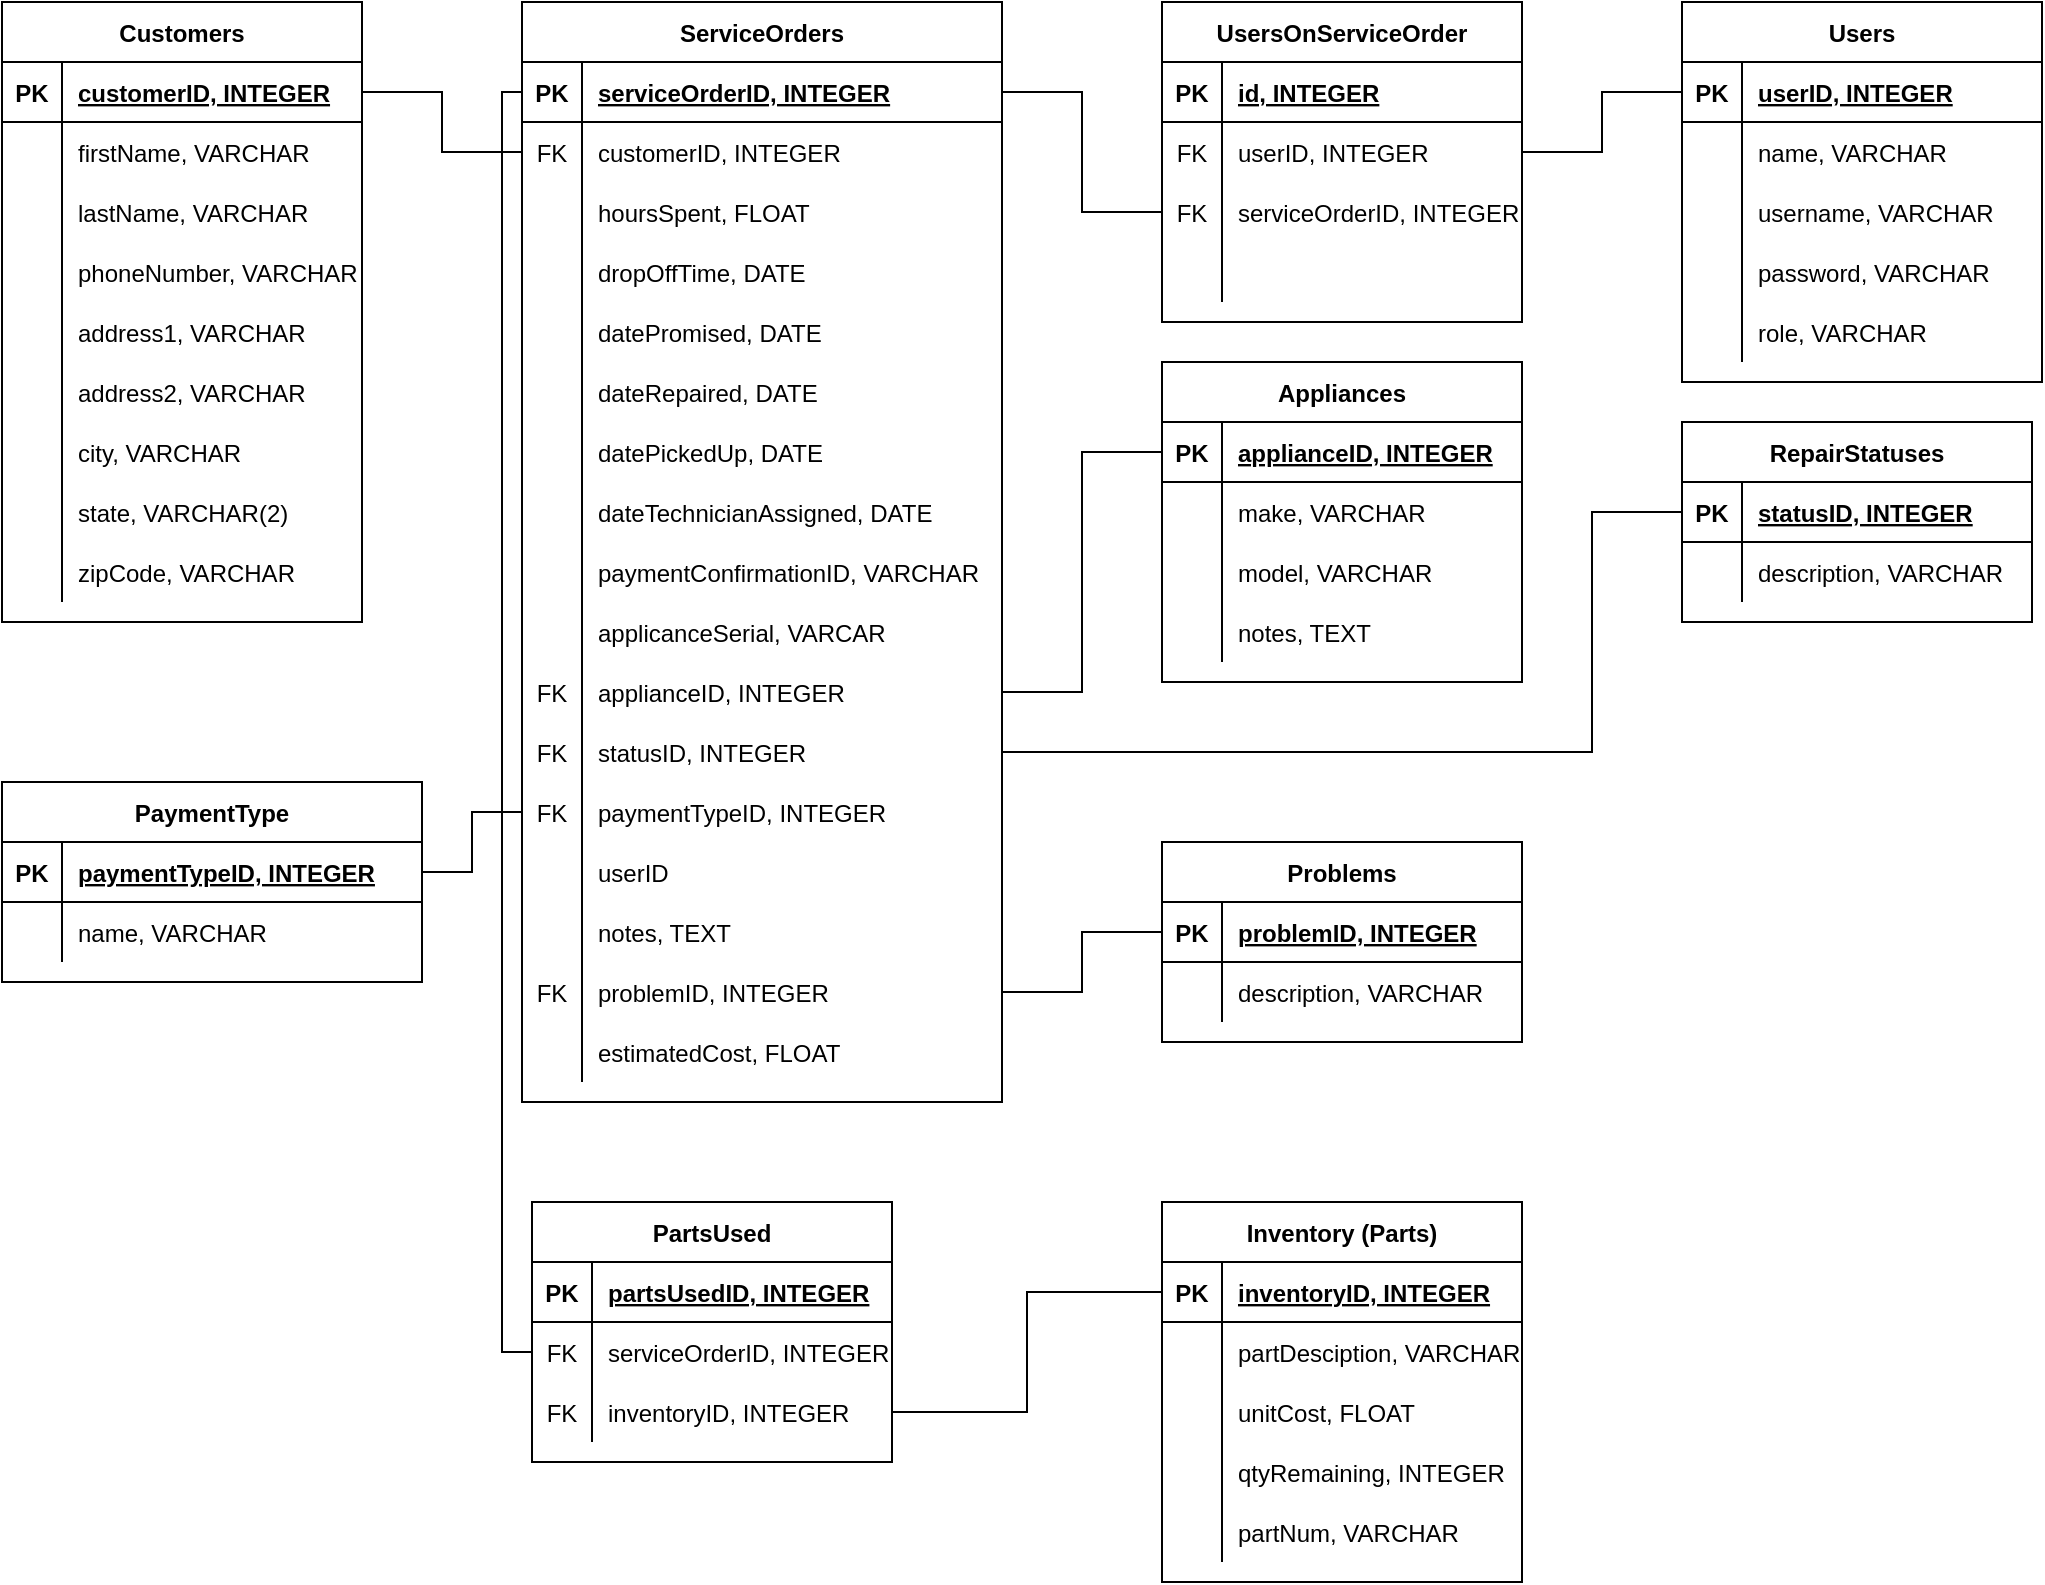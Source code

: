 <mxfile version="14.6.13" type="device"><diagram id="R2lEEEUBdFMjLlhIrx00" name="Page-1"><mxGraphModel dx="1106" dy="820" grid="1" gridSize="10" guides="1" tooltips="1" connect="1" arrows="1" fold="1" page="1" pageScale="1" pageWidth="1100" pageHeight="850" math="0" shadow="0" extFonts="Permanent Marker^https://fonts.googleapis.com/css?family=Permanent+Marker"><root><mxCell id="0"/><mxCell id="1" parent="0"/><mxCell id="efa8m23-EmlDvB-5NkTr-4" value="ServiceOrders" style="shape=table;startSize=30;container=1;collapsible=1;childLayout=tableLayout;fixedRows=1;rowLines=0;fontStyle=1;align=center;resizeLast=1;" parent="1" vertex="1"><mxGeometry x="295" y="45" width="240" height="550" as="geometry"/></mxCell><mxCell id="efa8m23-EmlDvB-5NkTr-5" value="" style="shape=partialRectangle;collapsible=0;dropTarget=0;pointerEvents=0;fillColor=none;top=0;left=0;bottom=1;right=0;points=[[0,0.5],[1,0.5]];portConstraint=eastwest;" parent="efa8m23-EmlDvB-5NkTr-4" vertex="1"><mxGeometry y="30" width="240" height="30" as="geometry"/></mxCell><mxCell id="efa8m23-EmlDvB-5NkTr-6" value="PK" style="shape=partialRectangle;connectable=0;fillColor=none;top=0;left=0;bottom=0;right=0;fontStyle=1;overflow=hidden;" parent="efa8m23-EmlDvB-5NkTr-5" vertex="1"><mxGeometry width="30" height="30" as="geometry"/></mxCell><mxCell id="efa8m23-EmlDvB-5NkTr-7" value="serviceOrderID, INTEGER" style="shape=partialRectangle;connectable=0;fillColor=none;top=0;left=0;bottom=0;right=0;align=left;spacingLeft=6;fontStyle=5;overflow=hidden;" parent="efa8m23-EmlDvB-5NkTr-5" vertex="1"><mxGeometry x="30" width="210" height="30" as="geometry"/></mxCell><mxCell id="efa8m23-EmlDvB-5NkTr-8" value="" style="shape=partialRectangle;collapsible=0;dropTarget=0;pointerEvents=0;fillColor=none;top=0;left=0;bottom=0;right=0;points=[[0,0.5],[1,0.5]];portConstraint=eastwest;" parent="efa8m23-EmlDvB-5NkTr-4" vertex="1"><mxGeometry y="60" width="240" height="30" as="geometry"/></mxCell><mxCell id="efa8m23-EmlDvB-5NkTr-9" value="FK" style="shape=partialRectangle;connectable=0;fillColor=none;top=0;left=0;bottom=0;right=0;editable=1;overflow=hidden;" parent="efa8m23-EmlDvB-5NkTr-8" vertex="1"><mxGeometry width="30" height="30" as="geometry"/></mxCell><mxCell id="efa8m23-EmlDvB-5NkTr-10" value="customerID, INTEGER" style="shape=partialRectangle;connectable=0;fillColor=none;top=0;left=0;bottom=0;right=0;align=left;spacingLeft=6;overflow=hidden;" parent="efa8m23-EmlDvB-5NkTr-8" vertex="1"><mxGeometry x="30" width="210" height="30" as="geometry"/></mxCell><mxCell id="efa8m23-EmlDvB-5NkTr-14" value="" style="shape=partialRectangle;collapsible=0;dropTarget=0;pointerEvents=0;fillColor=none;top=0;left=0;bottom=0;right=0;points=[[0,0.5],[1,0.5]];portConstraint=eastwest;" parent="efa8m23-EmlDvB-5NkTr-4" vertex="1"><mxGeometry y="90" width="240" height="30" as="geometry"/></mxCell><mxCell id="efa8m23-EmlDvB-5NkTr-15" value="" style="shape=partialRectangle;connectable=0;fillColor=none;top=0;left=0;bottom=0;right=0;editable=1;overflow=hidden;" parent="efa8m23-EmlDvB-5NkTr-14" vertex="1"><mxGeometry width="30" height="30" as="geometry"/></mxCell><mxCell id="efa8m23-EmlDvB-5NkTr-16" value="hoursSpent, FLOAT" style="shape=partialRectangle;connectable=0;fillColor=none;top=0;left=0;bottom=0;right=0;align=left;spacingLeft=6;overflow=hidden;" parent="efa8m23-EmlDvB-5NkTr-14" vertex="1"><mxGeometry x="30" width="210" height="30" as="geometry"/></mxCell><mxCell id="efa8m23-EmlDvB-5NkTr-23" value="" style="shape=partialRectangle;collapsible=0;dropTarget=0;pointerEvents=0;fillColor=none;top=0;left=0;bottom=0;right=0;points=[[0,0.5],[1,0.5]];portConstraint=eastwest;" parent="efa8m23-EmlDvB-5NkTr-4" vertex="1"><mxGeometry y="120" width="240" height="30" as="geometry"/></mxCell><mxCell id="efa8m23-EmlDvB-5NkTr-24" value="" style="shape=partialRectangle;connectable=0;fillColor=none;top=0;left=0;bottom=0;right=0;editable=1;overflow=hidden;" parent="efa8m23-EmlDvB-5NkTr-23" vertex="1"><mxGeometry width="30" height="30" as="geometry"/></mxCell><mxCell id="efa8m23-EmlDvB-5NkTr-25" value="dropOffTime, DATE" style="shape=partialRectangle;connectable=0;fillColor=none;top=0;left=0;bottom=0;right=0;align=left;spacingLeft=6;overflow=hidden;" parent="efa8m23-EmlDvB-5NkTr-23" vertex="1"><mxGeometry x="30" width="210" height="30" as="geometry"/></mxCell><mxCell id="efa8m23-EmlDvB-5NkTr-26" value="" style="shape=partialRectangle;collapsible=0;dropTarget=0;pointerEvents=0;fillColor=none;top=0;left=0;bottom=0;right=0;points=[[0,0.5],[1,0.5]];portConstraint=eastwest;" parent="efa8m23-EmlDvB-5NkTr-4" vertex="1"><mxGeometry y="150" width="240" height="30" as="geometry"/></mxCell><mxCell id="efa8m23-EmlDvB-5NkTr-27" value="" style="shape=partialRectangle;connectable=0;fillColor=none;top=0;left=0;bottom=0;right=0;editable=1;overflow=hidden;" parent="efa8m23-EmlDvB-5NkTr-26" vertex="1"><mxGeometry width="30" height="30" as="geometry"/></mxCell><mxCell id="efa8m23-EmlDvB-5NkTr-28" value="datePromised, DATE" style="shape=partialRectangle;connectable=0;fillColor=none;top=0;left=0;bottom=0;right=0;align=left;spacingLeft=6;overflow=hidden;" parent="efa8m23-EmlDvB-5NkTr-26" vertex="1"><mxGeometry x="30" width="210" height="30" as="geometry"/></mxCell><mxCell id="efa8m23-EmlDvB-5NkTr-17" value="" style="shape=partialRectangle;collapsible=0;dropTarget=0;pointerEvents=0;fillColor=none;top=0;left=0;bottom=0;right=0;points=[[0,0.5],[1,0.5]];portConstraint=eastwest;" parent="efa8m23-EmlDvB-5NkTr-4" vertex="1"><mxGeometry y="180" width="240" height="30" as="geometry"/></mxCell><mxCell id="efa8m23-EmlDvB-5NkTr-18" value="" style="shape=partialRectangle;connectable=0;fillColor=none;top=0;left=0;bottom=0;right=0;editable=1;overflow=hidden;" parent="efa8m23-EmlDvB-5NkTr-17" vertex="1"><mxGeometry width="30" height="30" as="geometry"/></mxCell><mxCell id="efa8m23-EmlDvB-5NkTr-19" value="dateRepaired, DATE" style="shape=partialRectangle;connectable=0;fillColor=none;top=0;left=0;bottom=0;right=0;align=left;spacingLeft=6;overflow=hidden;" parent="efa8m23-EmlDvB-5NkTr-17" vertex="1"><mxGeometry x="30" width="210" height="30" as="geometry"/></mxCell><mxCell id="efa8m23-EmlDvB-5NkTr-29" value="" style="shape=partialRectangle;collapsible=0;dropTarget=0;pointerEvents=0;fillColor=none;top=0;left=0;bottom=0;right=0;points=[[0,0.5],[1,0.5]];portConstraint=eastwest;" parent="efa8m23-EmlDvB-5NkTr-4" vertex="1"><mxGeometry y="210" width="240" height="30" as="geometry"/></mxCell><mxCell id="efa8m23-EmlDvB-5NkTr-30" value="" style="shape=partialRectangle;connectable=0;fillColor=none;top=0;left=0;bottom=0;right=0;editable=1;overflow=hidden;" parent="efa8m23-EmlDvB-5NkTr-29" vertex="1"><mxGeometry width="30" height="30" as="geometry"/></mxCell><mxCell id="efa8m23-EmlDvB-5NkTr-31" value="datePickedUp, DATE" style="shape=partialRectangle;connectable=0;fillColor=none;top=0;left=0;bottom=0;right=0;align=left;spacingLeft=6;overflow=hidden;" parent="efa8m23-EmlDvB-5NkTr-29" vertex="1"><mxGeometry x="30" width="210" height="30" as="geometry"/></mxCell><mxCell id="efa8m23-EmlDvB-5NkTr-50" value="" style="shape=partialRectangle;collapsible=0;dropTarget=0;pointerEvents=0;fillColor=none;top=0;left=0;bottom=0;right=0;points=[[0,0.5],[1,0.5]];portConstraint=eastwest;" parent="efa8m23-EmlDvB-5NkTr-4" vertex="1"><mxGeometry y="240" width="240" height="30" as="geometry"/></mxCell><mxCell id="efa8m23-EmlDvB-5NkTr-51" value="" style="shape=partialRectangle;connectable=0;fillColor=none;top=0;left=0;bottom=0;right=0;editable=1;overflow=hidden;" parent="efa8m23-EmlDvB-5NkTr-50" vertex="1"><mxGeometry width="30" height="30" as="geometry"/></mxCell><mxCell id="efa8m23-EmlDvB-5NkTr-52" value="dateTechnicianAssigned, DATE" style="shape=partialRectangle;connectable=0;fillColor=none;top=0;left=0;bottom=0;right=0;align=left;spacingLeft=6;overflow=hidden;" parent="efa8m23-EmlDvB-5NkTr-50" vertex="1"><mxGeometry x="30" width="210" height="30" as="geometry"/></mxCell><mxCell id="efa8m23-EmlDvB-5NkTr-35" value="" style="shape=partialRectangle;collapsible=0;dropTarget=0;pointerEvents=0;fillColor=none;top=0;left=0;bottom=0;right=0;points=[[0,0.5],[1,0.5]];portConstraint=eastwest;" parent="efa8m23-EmlDvB-5NkTr-4" vertex="1"><mxGeometry y="270" width="240" height="30" as="geometry"/></mxCell><mxCell id="efa8m23-EmlDvB-5NkTr-36" value="" style="shape=partialRectangle;connectable=0;fillColor=none;top=0;left=0;bottom=0;right=0;editable=1;overflow=hidden;" parent="efa8m23-EmlDvB-5NkTr-35" vertex="1"><mxGeometry width="30" height="30" as="geometry"/></mxCell><mxCell id="efa8m23-EmlDvB-5NkTr-37" value="paymentConfirmationID, VARCHAR" style="shape=partialRectangle;connectable=0;fillColor=none;top=0;left=0;bottom=0;right=0;align=left;spacingLeft=6;overflow=hidden;" parent="efa8m23-EmlDvB-5NkTr-35" vertex="1"><mxGeometry x="30" width="210" height="30" as="geometry"/></mxCell><mxCell id="efa8m23-EmlDvB-5NkTr-38" value="" style="shape=partialRectangle;collapsible=0;dropTarget=0;pointerEvents=0;fillColor=none;top=0;left=0;bottom=0;right=0;points=[[0,0.5],[1,0.5]];portConstraint=eastwest;" parent="efa8m23-EmlDvB-5NkTr-4" vertex="1"><mxGeometry y="300" width="240" height="30" as="geometry"/></mxCell><mxCell id="efa8m23-EmlDvB-5NkTr-39" value="" style="shape=partialRectangle;connectable=0;fillColor=none;top=0;left=0;bottom=0;right=0;editable=1;overflow=hidden;" parent="efa8m23-EmlDvB-5NkTr-38" vertex="1"><mxGeometry width="30" height="30" as="geometry"/></mxCell><mxCell id="efa8m23-EmlDvB-5NkTr-40" value="applicanceSerial, VARCAR" style="shape=partialRectangle;connectable=0;fillColor=none;top=0;left=0;bottom=0;right=0;align=left;spacingLeft=6;overflow=hidden;" parent="efa8m23-EmlDvB-5NkTr-38" vertex="1"><mxGeometry x="30" width="210" height="30" as="geometry"/></mxCell><mxCell id="efa8m23-EmlDvB-5NkTr-41" value="" style="shape=partialRectangle;collapsible=0;dropTarget=0;pointerEvents=0;fillColor=none;top=0;left=0;bottom=0;right=0;points=[[0,0.5],[1,0.5]];portConstraint=eastwest;" parent="efa8m23-EmlDvB-5NkTr-4" vertex="1"><mxGeometry y="330" width="240" height="30" as="geometry"/></mxCell><mxCell id="efa8m23-EmlDvB-5NkTr-42" value="FK" style="shape=partialRectangle;connectable=0;fillColor=none;top=0;left=0;bottom=0;right=0;editable=1;overflow=hidden;" parent="efa8m23-EmlDvB-5NkTr-41" vertex="1"><mxGeometry width="30" height="30" as="geometry"/></mxCell><mxCell id="efa8m23-EmlDvB-5NkTr-43" value="applianceID, INTEGER" style="shape=partialRectangle;connectable=0;fillColor=none;top=0;left=0;bottom=0;right=0;align=left;spacingLeft=6;overflow=hidden;" parent="efa8m23-EmlDvB-5NkTr-41" vertex="1"><mxGeometry x="30" width="210" height="30" as="geometry"/></mxCell><mxCell id="efa8m23-EmlDvB-5NkTr-44" value="" style="shape=partialRectangle;collapsible=0;dropTarget=0;pointerEvents=0;fillColor=none;top=0;left=0;bottom=0;right=0;points=[[0,0.5],[1,0.5]];portConstraint=eastwest;" parent="efa8m23-EmlDvB-5NkTr-4" vertex="1"><mxGeometry y="360" width="240" height="30" as="geometry"/></mxCell><mxCell id="efa8m23-EmlDvB-5NkTr-45" value="FK" style="shape=partialRectangle;connectable=0;fillColor=none;top=0;left=0;bottom=0;right=0;editable=1;overflow=hidden;" parent="efa8m23-EmlDvB-5NkTr-44" vertex="1"><mxGeometry width="30" height="30" as="geometry"/></mxCell><mxCell id="efa8m23-EmlDvB-5NkTr-46" value="statusID, INTEGER" style="shape=partialRectangle;connectable=0;fillColor=none;top=0;left=0;bottom=0;right=0;align=left;spacingLeft=6;overflow=hidden;" parent="efa8m23-EmlDvB-5NkTr-44" vertex="1"><mxGeometry x="30" width="210" height="30" as="geometry"/></mxCell><mxCell id="efa8m23-EmlDvB-5NkTr-47" value="" style="shape=partialRectangle;collapsible=0;dropTarget=0;pointerEvents=0;fillColor=none;top=0;left=0;bottom=0;right=0;points=[[0,0.5],[1,0.5]];portConstraint=eastwest;" parent="efa8m23-EmlDvB-5NkTr-4" vertex="1"><mxGeometry y="390" width="240" height="30" as="geometry"/></mxCell><mxCell id="efa8m23-EmlDvB-5NkTr-48" value="FK" style="shape=partialRectangle;connectable=0;fillColor=none;top=0;left=0;bottom=0;right=0;editable=1;overflow=hidden;" parent="efa8m23-EmlDvB-5NkTr-47" vertex="1"><mxGeometry width="30" height="30" as="geometry"/></mxCell><mxCell id="efa8m23-EmlDvB-5NkTr-49" value="paymentTypeID, INTEGER" style="shape=partialRectangle;connectable=0;fillColor=none;top=0;left=0;bottom=0;right=0;align=left;spacingLeft=6;overflow=hidden;" parent="efa8m23-EmlDvB-5NkTr-47" vertex="1"><mxGeometry x="30" width="210" height="30" as="geometry"/></mxCell><mxCell id="_d0Z5qQtzNVx7p59FKCd-1" value="" style="shape=partialRectangle;collapsible=0;dropTarget=0;pointerEvents=0;fillColor=none;top=0;left=0;bottom=0;right=0;points=[[0,0.5],[1,0.5]];portConstraint=eastwest;" vertex="1" parent="efa8m23-EmlDvB-5NkTr-4"><mxGeometry y="420" width="240" height="30" as="geometry"/></mxCell><mxCell id="_d0Z5qQtzNVx7p59FKCd-2" value="" style="shape=partialRectangle;connectable=0;fillColor=none;top=0;left=0;bottom=0;right=0;editable=1;overflow=hidden;" vertex="1" parent="_d0Z5qQtzNVx7p59FKCd-1"><mxGeometry width="30" height="30" as="geometry"/></mxCell><mxCell id="_d0Z5qQtzNVx7p59FKCd-3" value="userID" style="shape=partialRectangle;connectable=0;fillColor=none;top=0;left=0;bottom=0;right=0;align=left;spacingLeft=6;overflow=hidden;" vertex="1" parent="_d0Z5qQtzNVx7p59FKCd-1"><mxGeometry x="30" width="210" height="30" as="geometry"/></mxCell><mxCell id="efa8m23-EmlDvB-5NkTr-152" value="" style="shape=partialRectangle;collapsible=0;dropTarget=0;pointerEvents=0;fillColor=none;top=0;left=0;bottom=0;right=0;points=[[0,0.5],[1,0.5]];portConstraint=eastwest;" parent="efa8m23-EmlDvB-5NkTr-4" vertex="1"><mxGeometry y="450" width="240" height="30" as="geometry"/></mxCell><mxCell id="efa8m23-EmlDvB-5NkTr-153" value="" style="shape=partialRectangle;connectable=0;fillColor=none;top=0;left=0;bottom=0;right=0;editable=1;overflow=hidden;" parent="efa8m23-EmlDvB-5NkTr-152" vertex="1"><mxGeometry width="30" height="30" as="geometry"/></mxCell><mxCell id="efa8m23-EmlDvB-5NkTr-154" value="notes, TEXT" style="shape=partialRectangle;connectable=0;fillColor=none;top=0;left=0;bottom=0;right=0;align=left;spacingLeft=6;overflow=hidden;" parent="efa8m23-EmlDvB-5NkTr-152" vertex="1"><mxGeometry x="30" width="210" height="30" as="geometry"/></mxCell><mxCell id="efa8m23-EmlDvB-5NkTr-168" value="" style="shape=partialRectangle;collapsible=0;dropTarget=0;pointerEvents=0;fillColor=none;top=0;left=0;bottom=0;right=0;points=[[0,0.5],[1,0.5]];portConstraint=eastwest;" parent="efa8m23-EmlDvB-5NkTr-4" vertex="1"><mxGeometry y="480" width="240" height="30" as="geometry"/></mxCell><mxCell id="efa8m23-EmlDvB-5NkTr-169" value="FK" style="shape=partialRectangle;connectable=0;fillColor=none;top=0;left=0;bottom=0;right=0;editable=1;overflow=hidden;" parent="efa8m23-EmlDvB-5NkTr-168" vertex="1"><mxGeometry width="30" height="30" as="geometry"/></mxCell><mxCell id="efa8m23-EmlDvB-5NkTr-170" value="problemID, INTEGER" style="shape=partialRectangle;connectable=0;fillColor=none;top=0;left=0;bottom=0;right=0;align=left;spacingLeft=6;overflow=hidden;" parent="efa8m23-EmlDvB-5NkTr-168" vertex="1"><mxGeometry x="30" width="210" height="30" as="geometry"/></mxCell><mxCell id="N-yKd2BVBoL3t8v5tgBY-1" value="" style="shape=partialRectangle;collapsible=0;dropTarget=0;pointerEvents=0;fillColor=none;top=0;left=0;bottom=0;right=0;points=[[0,0.5],[1,0.5]];portConstraint=eastwest;" parent="efa8m23-EmlDvB-5NkTr-4" vertex="1"><mxGeometry y="510" width="240" height="30" as="geometry"/></mxCell><mxCell id="N-yKd2BVBoL3t8v5tgBY-2" value="" style="shape=partialRectangle;connectable=0;fillColor=none;top=0;left=0;bottom=0;right=0;editable=1;overflow=hidden;" parent="N-yKd2BVBoL3t8v5tgBY-1" vertex="1"><mxGeometry width="30" height="30" as="geometry"/></mxCell><mxCell id="N-yKd2BVBoL3t8v5tgBY-3" value="estimatedCost, FLOAT" style="shape=partialRectangle;connectable=0;fillColor=none;top=0;left=0;bottom=0;right=0;align=left;spacingLeft=6;overflow=hidden;" parent="N-yKd2BVBoL3t8v5tgBY-1" vertex="1"><mxGeometry x="30" width="210" height="30" as="geometry"/></mxCell><mxCell id="efa8m23-EmlDvB-5NkTr-59" value="Customers" style="shape=table;startSize=30;container=1;collapsible=1;childLayout=tableLayout;fixedRows=1;rowLines=0;fontStyle=1;align=center;resizeLast=1;" parent="1" vertex="1"><mxGeometry x="35" y="45" width="180" height="310" as="geometry"/></mxCell><mxCell id="efa8m23-EmlDvB-5NkTr-60" value="" style="shape=partialRectangle;collapsible=0;dropTarget=0;pointerEvents=0;fillColor=none;top=0;left=0;bottom=1;right=0;points=[[0,0.5],[1,0.5]];portConstraint=eastwest;" parent="efa8m23-EmlDvB-5NkTr-59" vertex="1"><mxGeometry y="30" width="180" height="30" as="geometry"/></mxCell><mxCell id="efa8m23-EmlDvB-5NkTr-61" value="PK" style="shape=partialRectangle;connectable=0;fillColor=none;top=0;left=0;bottom=0;right=0;fontStyle=1;overflow=hidden;" parent="efa8m23-EmlDvB-5NkTr-60" vertex="1"><mxGeometry width="30" height="30" as="geometry"/></mxCell><mxCell id="efa8m23-EmlDvB-5NkTr-62" value="customerID, INTEGER" style="shape=partialRectangle;connectable=0;fillColor=none;top=0;left=0;bottom=0;right=0;align=left;spacingLeft=6;fontStyle=5;overflow=hidden;" parent="efa8m23-EmlDvB-5NkTr-60" vertex="1"><mxGeometry x="30" width="150" height="30" as="geometry"/></mxCell><mxCell id="efa8m23-EmlDvB-5NkTr-63" value="" style="shape=partialRectangle;collapsible=0;dropTarget=0;pointerEvents=0;fillColor=none;top=0;left=0;bottom=0;right=0;points=[[0,0.5],[1,0.5]];portConstraint=eastwest;" parent="efa8m23-EmlDvB-5NkTr-59" vertex="1"><mxGeometry y="60" width="180" height="30" as="geometry"/></mxCell><mxCell id="efa8m23-EmlDvB-5NkTr-64" value="" style="shape=partialRectangle;connectable=0;fillColor=none;top=0;left=0;bottom=0;right=0;editable=1;overflow=hidden;" parent="efa8m23-EmlDvB-5NkTr-63" vertex="1"><mxGeometry width="30" height="30" as="geometry"/></mxCell><mxCell id="efa8m23-EmlDvB-5NkTr-65" value="firstName, VARCHAR" style="shape=partialRectangle;connectable=0;fillColor=none;top=0;left=0;bottom=0;right=0;align=left;spacingLeft=6;overflow=hidden;" parent="efa8m23-EmlDvB-5NkTr-63" vertex="1"><mxGeometry x="30" width="150" height="30" as="geometry"/></mxCell><mxCell id="efa8m23-EmlDvB-5NkTr-66" value="" style="shape=partialRectangle;collapsible=0;dropTarget=0;pointerEvents=0;fillColor=none;top=0;left=0;bottom=0;right=0;points=[[0,0.5],[1,0.5]];portConstraint=eastwest;" parent="efa8m23-EmlDvB-5NkTr-59" vertex="1"><mxGeometry y="90" width="180" height="30" as="geometry"/></mxCell><mxCell id="efa8m23-EmlDvB-5NkTr-67" value="" style="shape=partialRectangle;connectable=0;fillColor=none;top=0;left=0;bottom=0;right=0;editable=1;overflow=hidden;" parent="efa8m23-EmlDvB-5NkTr-66" vertex="1"><mxGeometry width="30" height="30" as="geometry"/></mxCell><mxCell id="efa8m23-EmlDvB-5NkTr-68" value="lastName, VARCHAR" style="shape=partialRectangle;connectable=0;fillColor=none;top=0;left=0;bottom=0;right=0;align=left;spacingLeft=6;overflow=hidden;" parent="efa8m23-EmlDvB-5NkTr-66" vertex="1"><mxGeometry x="30" width="150" height="30" as="geometry"/></mxCell><mxCell id="efa8m23-EmlDvB-5NkTr-69" value="" style="shape=partialRectangle;collapsible=0;dropTarget=0;pointerEvents=0;fillColor=none;top=0;left=0;bottom=0;right=0;points=[[0,0.5],[1,0.5]];portConstraint=eastwest;" parent="efa8m23-EmlDvB-5NkTr-59" vertex="1"><mxGeometry y="120" width="180" height="30" as="geometry"/></mxCell><mxCell id="efa8m23-EmlDvB-5NkTr-70" value="" style="shape=partialRectangle;connectable=0;fillColor=none;top=0;left=0;bottom=0;right=0;editable=1;overflow=hidden;" parent="efa8m23-EmlDvB-5NkTr-69" vertex="1"><mxGeometry width="30" height="30" as="geometry"/></mxCell><mxCell id="efa8m23-EmlDvB-5NkTr-71" value="phoneNumber, VARCHAR" style="shape=partialRectangle;connectable=0;fillColor=none;top=0;left=0;bottom=0;right=0;align=left;spacingLeft=6;overflow=hidden;" parent="efa8m23-EmlDvB-5NkTr-69" vertex="1"><mxGeometry x="30" width="150" height="30" as="geometry"/></mxCell><mxCell id="efa8m23-EmlDvB-5NkTr-72" value="" style="shape=partialRectangle;collapsible=0;dropTarget=0;pointerEvents=0;fillColor=none;top=0;left=0;bottom=0;right=0;points=[[0,0.5],[1,0.5]];portConstraint=eastwest;" parent="efa8m23-EmlDvB-5NkTr-59" vertex="1"><mxGeometry y="150" width="180" height="30" as="geometry"/></mxCell><mxCell id="efa8m23-EmlDvB-5NkTr-73" value="" style="shape=partialRectangle;connectable=0;fillColor=none;top=0;left=0;bottom=0;right=0;editable=1;overflow=hidden;" parent="efa8m23-EmlDvB-5NkTr-72" vertex="1"><mxGeometry width="30" height="30" as="geometry"/></mxCell><mxCell id="efa8m23-EmlDvB-5NkTr-74" value="address1, VARCHAR" style="shape=partialRectangle;connectable=0;fillColor=none;top=0;left=0;bottom=0;right=0;align=left;spacingLeft=6;overflow=hidden;" parent="efa8m23-EmlDvB-5NkTr-72" vertex="1"><mxGeometry x="30" width="150" height="30" as="geometry"/></mxCell><mxCell id="efa8m23-EmlDvB-5NkTr-79" value="" style="shape=partialRectangle;collapsible=0;dropTarget=0;pointerEvents=0;fillColor=none;top=0;left=0;bottom=0;right=0;points=[[0,0.5],[1,0.5]];portConstraint=eastwest;" parent="efa8m23-EmlDvB-5NkTr-59" vertex="1"><mxGeometry y="180" width="180" height="30" as="geometry"/></mxCell><mxCell id="efa8m23-EmlDvB-5NkTr-80" value="" style="shape=partialRectangle;connectable=0;fillColor=none;top=0;left=0;bottom=0;right=0;editable=1;overflow=hidden;" parent="efa8m23-EmlDvB-5NkTr-79" vertex="1"><mxGeometry width="30" height="30" as="geometry"/></mxCell><mxCell id="efa8m23-EmlDvB-5NkTr-81" value="address2, VARCHAR" style="shape=partialRectangle;connectable=0;fillColor=none;top=0;left=0;bottom=0;right=0;align=left;spacingLeft=6;overflow=hidden;" parent="efa8m23-EmlDvB-5NkTr-79" vertex="1"><mxGeometry x="30" width="150" height="30" as="geometry"/></mxCell><mxCell id="efa8m23-EmlDvB-5NkTr-82" value="" style="shape=partialRectangle;collapsible=0;dropTarget=0;pointerEvents=0;fillColor=none;top=0;left=0;bottom=0;right=0;points=[[0,0.5],[1,0.5]];portConstraint=eastwest;" parent="efa8m23-EmlDvB-5NkTr-59" vertex="1"><mxGeometry y="210" width="180" height="30" as="geometry"/></mxCell><mxCell id="efa8m23-EmlDvB-5NkTr-83" value="" style="shape=partialRectangle;connectable=0;fillColor=none;top=0;left=0;bottom=0;right=0;editable=1;overflow=hidden;" parent="efa8m23-EmlDvB-5NkTr-82" vertex="1"><mxGeometry width="30" height="30" as="geometry"/></mxCell><mxCell id="efa8m23-EmlDvB-5NkTr-84" value="city, VARCHAR" style="shape=partialRectangle;connectable=0;fillColor=none;top=0;left=0;bottom=0;right=0;align=left;spacingLeft=6;overflow=hidden;" parent="efa8m23-EmlDvB-5NkTr-82" vertex="1"><mxGeometry x="30" width="150" height="30" as="geometry"/></mxCell><mxCell id="efa8m23-EmlDvB-5NkTr-85" value="" style="shape=partialRectangle;collapsible=0;dropTarget=0;pointerEvents=0;fillColor=none;top=0;left=0;bottom=0;right=0;points=[[0,0.5],[1,0.5]];portConstraint=eastwest;" parent="efa8m23-EmlDvB-5NkTr-59" vertex="1"><mxGeometry y="240" width="180" height="30" as="geometry"/></mxCell><mxCell id="efa8m23-EmlDvB-5NkTr-86" value="" style="shape=partialRectangle;connectable=0;fillColor=none;top=0;left=0;bottom=0;right=0;editable=1;overflow=hidden;" parent="efa8m23-EmlDvB-5NkTr-85" vertex="1"><mxGeometry width="30" height="30" as="geometry"/></mxCell><mxCell id="efa8m23-EmlDvB-5NkTr-87" value="state, VARCHAR(2)" style="shape=partialRectangle;connectable=0;fillColor=none;top=0;left=0;bottom=0;right=0;align=left;spacingLeft=6;overflow=hidden;" parent="efa8m23-EmlDvB-5NkTr-85" vertex="1"><mxGeometry x="30" width="150" height="30" as="geometry"/></mxCell><mxCell id="efa8m23-EmlDvB-5NkTr-88" value="" style="shape=partialRectangle;collapsible=0;dropTarget=0;pointerEvents=0;fillColor=none;top=0;left=0;bottom=0;right=0;points=[[0,0.5],[1,0.5]];portConstraint=eastwest;" parent="efa8m23-EmlDvB-5NkTr-59" vertex="1"><mxGeometry y="270" width="180" height="30" as="geometry"/></mxCell><mxCell id="efa8m23-EmlDvB-5NkTr-89" value="" style="shape=partialRectangle;connectable=0;fillColor=none;top=0;left=0;bottom=0;right=0;editable=1;overflow=hidden;" parent="efa8m23-EmlDvB-5NkTr-88" vertex="1"><mxGeometry width="30" height="30" as="geometry"/></mxCell><mxCell id="efa8m23-EmlDvB-5NkTr-90" value="zipCode, VARCHAR" style="shape=partialRectangle;connectable=0;fillColor=none;top=0;left=0;bottom=0;right=0;align=left;spacingLeft=6;overflow=hidden;" parent="efa8m23-EmlDvB-5NkTr-88" vertex="1"><mxGeometry x="30" width="150" height="30" as="geometry"/></mxCell><mxCell id="efa8m23-EmlDvB-5NkTr-91" style="edgeStyle=orthogonalEdgeStyle;rounded=0;orthogonalLoop=1;jettySize=auto;html=1;entryX=1;entryY=0.5;entryDx=0;entryDy=0;endArrow=none;endFill=0;" parent="1" source="efa8m23-EmlDvB-5NkTr-8" target="efa8m23-EmlDvB-5NkTr-60" edge="1"><mxGeometry relative="1" as="geometry"/></mxCell><mxCell id="efa8m23-EmlDvB-5NkTr-92" value="Users" style="shape=table;startSize=30;container=1;collapsible=1;childLayout=tableLayout;fixedRows=1;rowLines=0;fontStyle=1;align=center;resizeLast=1;" parent="1" vertex="1"><mxGeometry x="875" y="45" width="180" height="190" as="geometry"/></mxCell><mxCell id="efa8m23-EmlDvB-5NkTr-93" value="" style="shape=partialRectangle;collapsible=0;dropTarget=0;pointerEvents=0;fillColor=none;top=0;left=0;bottom=1;right=0;points=[[0,0.5],[1,0.5]];portConstraint=eastwest;" parent="efa8m23-EmlDvB-5NkTr-92" vertex="1"><mxGeometry y="30" width="180" height="30" as="geometry"/></mxCell><mxCell id="efa8m23-EmlDvB-5NkTr-94" value="PK" style="shape=partialRectangle;connectable=0;fillColor=none;top=0;left=0;bottom=0;right=0;fontStyle=1;overflow=hidden;" parent="efa8m23-EmlDvB-5NkTr-93" vertex="1"><mxGeometry width="30" height="30" as="geometry"/></mxCell><mxCell id="efa8m23-EmlDvB-5NkTr-95" value="userID, INTEGER" style="shape=partialRectangle;connectable=0;fillColor=none;top=0;left=0;bottom=0;right=0;align=left;spacingLeft=6;fontStyle=5;overflow=hidden;" parent="efa8m23-EmlDvB-5NkTr-93" vertex="1"><mxGeometry x="30" width="150" height="30" as="geometry"/></mxCell><mxCell id="efa8m23-EmlDvB-5NkTr-96" value="" style="shape=partialRectangle;collapsible=0;dropTarget=0;pointerEvents=0;fillColor=none;top=0;left=0;bottom=0;right=0;points=[[0,0.5],[1,0.5]];portConstraint=eastwest;" parent="efa8m23-EmlDvB-5NkTr-92" vertex="1"><mxGeometry y="60" width="180" height="30" as="geometry"/></mxCell><mxCell id="efa8m23-EmlDvB-5NkTr-97" value="" style="shape=partialRectangle;connectable=0;fillColor=none;top=0;left=0;bottom=0;right=0;editable=1;overflow=hidden;" parent="efa8m23-EmlDvB-5NkTr-96" vertex="1"><mxGeometry width="30" height="30" as="geometry"/></mxCell><mxCell id="efa8m23-EmlDvB-5NkTr-98" value="name, VARCHAR" style="shape=partialRectangle;connectable=0;fillColor=none;top=0;left=0;bottom=0;right=0;align=left;spacingLeft=6;overflow=hidden;" parent="efa8m23-EmlDvB-5NkTr-96" vertex="1"><mxGeometry x="30" width="150" height="30" as="geometry"/></mxCell><mxCell id="efa8m23-EmlDvB-5NkTr-99" value="" style="shape=partialRectangle;collapsible=0;dropTarget=0;pointerEvents=0;fillColor=none;top=0;left=0;bottom=0;right=0;points=[[0,0.5],[1,0.5]];portConstraint=eastwest;" parent="efa8m23-EmlDvB-5NkTr-92" vertex="1"><mxGeometry y="90" width="180" height="30" as="geometry"/></mxCell><mxCell id="efa8m23-EmlDvB-5NkTr-100" value="" style="shape=partialRectangle;connectable=0;fillColor=none;top=0;left=0;bottom=0;right=0;editable=1;overflow=hidden;" parent="efa8m23-EmlDvB-5NkTr-99" vertex="1"><mxGeometry width="30" height="30" as="geometry"/></mxCell><mxCell id="efa8m23-EmlDvB-5NkTr-101" value="username, VARCHAR" style="shape=partialRectangle;connectable=0;fillColor=none;top=0;left=0;bottom=0;right=0;align=left;spacingLeft=6;overflow=hidden;" parent="efa8m23-EmlDvB-5NkTr-99" vertex="1"><mxGeometry x="30" width="150" height="30" as="geometry"/></mxCell><mxCell id="efa8m23-EmlDvB-5NkTr-102" value="" style="shape=partialRectangle;collapsible=0;dropTarget=0;pointerEvents=0;fillColor=none;top=0;left=0;bottom=0;right=0;points=[[0,0.5],[1,0.5]];portConstraint=eastwest;" parent="efa8m23-EmlDvB-5NkTr-92" vertex="1"><mxGeometry y="120" width="180" height="30" as="geometry"/></mxCell><mxCell id="efa8m23-EmlDvB-5NkTr-103" value="" style="shape=partialRectangle;connectable=0;fillColor=none;top=0;left=0;bottom=0;right=0;editable=1;overflow=hidden;" parent="efa8m23-EmlDvB-5NkTr-102" vertex="1"><mxGeometry width="30" height="30" as="geometry"/></mxCell><mxCell id="efa8m23-EmlDvB-5NkTr-104" value="password, VARCHAR" style="shape=partialRectangle;connectable=0;fillColor=none;top=0;left=0;bottom=0;right=0;align=left;spacingLeft=6;overflow=hidden;" parent="efa8m23-EmlDvB-5NkTr-102" vertex="1"><mxGeometry x="30" width="150" height="30" as="geometry"/></mxCell><mxCell id="efa8m23-EmlDvB-5NkTr-233" value="" style="shape=partialRectangle;collapsible=0;dropTarget=0;pointerEvents=0;fillColor=none;top=0;left=0;bottom=0;right=0;points=[[0,0.5],[1,0.5]];portConstraint=eastwest;" parent="efa8m23-EmlDvB-5NkTr-92" vertex="1"><mxGeometry y="150" width="180" height="30" as="geometry"/></mxCell><mxCell id="efa8m23-EmlDvB-5NkTr-234" value="" style="shape=partialRectangle;connectable=0;fillColor=none;top=0;left=0;bottom=0;right=0;editable=1;overflow=hidden;" parent="efa8m23-EmlDvB-5NkTr-233" vertex="1"><mxGeometry width="30" height="30" as="geometry"/></mxCell><mxCell id="efa8m23-EmlDvB-5NkTr-235" value="role, VARCHAR" style="shape=partialRectangle;connectable=0;fillColor=none;top=0;left=0;bottom=0;right=0;align=left;spacingLeft=6;overflow=hidden;" parent="efa8m23-EmlDvB-5NkTr-233" vertex="1"><mxGeometry x="30" width="150" height="30" as="geometry"/></mxCell><mxCell id="efa8m23-EmlDvB-5NkTr-109" value="UsersOnServiceOrder" style="shape=table;startSize=30;container=1;collapsible=1;childLayout=tableLayout;fixedRows=1;rowLines=0;fontStyle=1;align=center;resizeLast=1;" parent="1" vertex="1"><mxGeometry x="615" y="45" width="180" height="160" as="geometry"/></mxCell><mxCell id="efa8m23-EmlDvB-5NkTr-110" value="" style="shape=partialRectangle;collapsible=0;dropTarget=0;pointerEvents=0;fillColor=none;top=0;left=0;bottom=1;right=0;points=[[0,0.5],[1,0.5]];portConstraint=eastwest;" parent="efa8m23-EmlDvB-5NkTr-109" vertex="1"><mxGeometry y="30" width="180" height="30" as="geometry"/></mxCell><mxCell id="efa8m23-EmlDvB-5NkTr-111" value="PK" style="shape=partialRectangle;connectable=0;fillColor=none;top=0;left=0;bottom=0;right=0;fontStyle=1;overflow=hidden;" parent="efa8m23-EmlDvB-5NkTr-110" vertex="1"><mxGeometry width="30" height="30" as="geometry"/></mxCell><mxCell id="efa8m23-EmlDvB-5NkTr-112" value="id, INTEGER" style="shape=partialRectangle;connectable=0;fillColor=none;top=0;left=0;bottom=0;right=0;align=left;spacingLeft=6;fontStyle=5;overflow=hidden;" parent="efa8m23-EmlDvB-5NkTr-110" vertex="1"><mxGeometry x="30" width="150" height="30" as="geometry"/></mxCell><mxCell id="efa8m23-EmlDvB-5NkTr-113" value="" style="shape=partialRectangle;collapsible=0;dropTarget=0;pointerEvents=0;fillColor=none;top=0;left=0;bottom=0;right=0;points=[[0,0.5],[1,0.5]];portConstraint=eastwest;" parent="efa8m23-EmlDvB-5NkTr-109" vertex="1"><mxGeometry y="60" width="180" height="30" as="geometry"/></mxCell><mxCell id="efa8m23-EmlDvB-5NkTr-114" value="FK" style="shape=partialRectangle;connectable=0;fillColor=none;top=0;left=0;bottom=0;right=0;editable=1;overflow=hidden;" parent="efa8m23-EmlDvB-5NkTr-113" vertex="1"><mxGeometry width="30" height="30" as="geometry"/></mxCell><mxCell id="efa8m23-EmlDvB-5NkTr-115" value="userID, INTEGER" style="shape=partialRectangle;connectable=0;fillColor=none;top=0;left=0;bottom=0;right=0;align=left;spacingLeft=6;overflow=hidden;" parent="efa8m23-EmlDvB-5NkTr-113" vertex="1"><mxGeometry x="30" width="150" height="30" as="geometry"/></mxCell><mxCell id="efa8m23-EmlDvB-5NkTr-116" value="" style="shape=partialRectangle;collapsible=0;dropTarget=0;pointerEvents=0;fillColor=none;top=0;left=0;bottom=0;right=0;points=[[0,0.5],[1,0.5]];portConstraint=eastwest;" parent="efa8m23-EmlDvB-5NkTr-109" vertex="1"><mxGeometry y="90" width="180" height="30" as="geometry"/></mxCell><mxCell id="efa8m23-EmlDvB-5NkTr-117" value="FK" style="shape=partialRectangle;connectable=0;fillColor=none;top=0;left=0;bottom=0;right=0;editable=1;overflow=hidden;" parent="efa8m23-EmlDvB-5NkTr-116" vertex="1"><mxGeometry width="30" height="30" as="geometry"/></mxCell><mxCell id="efa8m23-EmlDvB-5NkTr-118" value="serviceOrderID, INTEGER" style="shape=partialRectangle;connectable=0;fillColor=none;top=0;left=0;bottom=0;right=0;align=left;spacingLeft=6;overflow=hidden;" parent="efa8m23-EmlDvB-5NkTr-116" vertex="1"><mxGeometry x="30" width="150" height="30" as="geometry"/></mxCell><mxCell id="efa8m23-EmlDvB-5NkTr-119" value="" style="shape=partialRectangle;collapsible=0;dropTarget=0;pointerEvents=0;fillColor=none;top=0;left=0;bottom=0;right=0;points=[[0,0.5],[1,0.5]];portConstraint=eastwest;" parent="efa8m23-EmlDvB-5NkTr-109" vertex="1"><mxGeometry y="120" width="180" height="30" as="geometry"/></mxCell><mxCell id="efa8m23-EmlDvB-5NkTr-120" value="" style="shape=partialRectangle;connectable=0;fillColor=none;top=0;left=0;bottom=0;right=0;editable=1;overflow=hidden;" parent="efa8m23-EmlDvB-5NkTr-119" vertex="1"><mxGeometry width="30" height="30" as="geometry"/></mxCell><mxCell id="efa8m23-EmlDvB-5NkTr-121" value="" style="shape=partialRectangle;connectable=0;fillColor=none;top=0;left=0;bottom=0;right=0;align=left;spacingLeft=6;overflow=hidden;" parent="efa8m23-EmlDvB-5NkTr-119" vertex="1"><mxGeometry x="30" width="150" height="30" as="geometry"/></mxCell><mxCell id="efa8m23-EmlDvB-5NkTr-122" style="edgeStyle=orthogonalEdgeStyle;rounded=0;orthogonalLoop=1;jettySize=auto;html=1;endArrow=none;endFill=0;" parent="1" source="efa8m23-EmlDvB-5NkTr-93" target="efa8m23-EmlDvB-5NkTr-113" edge="1"><mxGeometry relative="1" as="geometry"/></mxCell><mxCell id="efa8m23-EmlDvB-5NkTr-123" style="edgeStyle=orthogonalEdgeStyle;rounded=0;orthogonalLoop=1;jettySize=auto;html=1;endArrow=none;endFill=0;" parent="1" source="efa8m23-EmlDvB-5NkTr-5" target="efa8m23-EmlDvB-5NkTr-116" edge="1"><mxGeometry relative="1" as="geometry"/></mxCell><mxCell id="efa8m23-EmlDvB-5NkTr-124" value="RepairStatuses" style="shape=table;startSize=30;container=1;collapsible=1;childLayout=tableLayout;fixedRows=1;rowLines=0;fontStyle=1;align=center;resizeLast=1;" parent="1" vertex="1"><mxGeometry x="875" y="255" width="175" height="100" as="geometry"/></mxCell><mxCell id="efa8m23-EmlDvB-5NkTr-125" value="" style="shape=partialRectangle;collapsible=0;dropTarget=0;pointerEvents=0;fillColor=none;top=0;left=0;bottom=1;right=0;points=[[0,0.5],[1,0.5]];portConstraint=eastwest;" parent="efa8m23-EmlDvB-5NkTr-124" vertex="1"><mxGeometry y="30" width="175" height="30" as="geometry"/></mxCell><mxCell id="efa8m23-EmlDvB-5NkTr-126" value="PK" style="shape=partialRectangle;connectable=0;fillColor=none;top=0;left=0;bottom=0;right=0;fontStyle=1;overflow=hidden;" parent="efa8m23-EmlDvB-5NkTr-125" vertex="1"><mxGeometry width="30" height="30" as="geometry"/></mxCell><mxCell id="efa8m23-EmlDvB-5NkTr-127" value="statusID, INTEGER" style="shape=partialRectangle;connectable=0;fillColor=none;top=0;left=0;bottom=0;right=0;align=left;spacingLeft=6;fontStyle=5;overflow=hidden;" parent="efa8m23-EmlDvB-5NkTr-125" vertex="1"><mxGeometry x="30" width="145" height="30" as="geometry"/></mxCell><mxCell id="efa8m23-EmlDvB-5NkTr-128" value="" style="shape=partialRectangle;collapsible=0;dropTarget=0;pointerEvents=0;fillColor=none;top=0;left=0;bottom=0;right=0;points=[[0,0.5],[1,0.5]];portConstraint=eastwest;" parent="efa8m23-EmlDvB-5NkTr-124" vertex="1"><mxGeometry y="60" width="175" height="30" as="geometry"/></mxCell><mxCell id="efa8m23-EmlDvB-5NkTr-129" value="" style="shape=partialRectangle;connectable=0;fillColor=none;top=0;left=0;bottom=0;right=0;editable=1;overflow=hidden;" parent="efa8m23-EmlDvB-5NkTr-128" vertex="1"><mxGeometry width="30" height="30" as="geometry"/></mxCell><mxCell id="efa8m23-EmlDvB-5NkTr-130" value="description, VARCHAR" style="shape=partialRectangle;connectable=0;fillColor=none;top=0;left=0;bottom=0;right=0;align=left;spacingLeft=6;overflow=hidden;" parent="efa8m23-EmlDvB-5NkTr-128" vertex="1"><mxGeometry x="30" width="145" height="30" as="geometry"/></mxCell><mxCell id="efa8m23-EmlDvB-5NkTr-138" value="Appliances" style="shape=table;startSize=30;container=1;collapsible=1;childLayout=tableLayout;fixedRows=1;rowLines=0;fontStyle=1;align=center;resizeLast=1;" parent="1" vertex="1"><mxGeometry x="615" y="225" width="180" height="160" as="geometry"/></mxCell><mxCell id="efa8m23-EmlDvB-5NkTr-139" value="" style="shape=partialRectangle;collapsible=0;dropTarget=0;pointerEvents=0;fillColor=none;top=0;left=0;bottom=1;right=0;points=[[0,0.5],[1,0.5]];portConstraint=eastwest;" parent="efa8m23-EmlDvB-5NkTr-138" vertex="1"><mxGeometry y="30" width="180" height="30" as="geometry"/></mxCell><mxCell id="efa8m23-EmlDvB-5NkTr-140" value="PK" style="shape=partialRectangle;connectable=0;fillColor=none;top=0;left=0;bottom=0;right=0;fontStyle=1;overflow=hidden;" parent="efa8m23-EmlDvB-5NkTr-139" vertex="1"><mxGeometry width="30" height="30" as="geometry"/></mxCell><mxCell id="efa8m23-EmlDvB-5NkTr-141" value="applianceID, INTEGER" style="shape=partialRectangle;connectable=0;fillColor=none;top=0;left=0;bottom=0;right=0;align=left;spacingLeft=6;fontStyle=5;overflow=hidden;" parent="efa8m23-EmlDvB-5NkTr-139" vertex="1"><mxGeometry x="30" width="150" height="30" as="geometry"/></mxCell><mxCell id="efa8m23-EmlDvB-5NkTr-142" value="" style="shape=partialRectangle;collapsible=0;dropTarget=0;pointerEvents=0;fillColor=none;top=0;left=0;bottom=0;right=0;points=[[0,0.5],[1,0.5]];portConstraint=eastwest;" parent="efa8m23-EmlDvB-5NkTr-138" vertex="1"><mxGeometry y="60" width="180" height="30" as="geometry"/></mxCell><mxCell id="efa8m23-EmlDvB-5NkTr-143" value="" style="shape=partialRectangle;connectable=0;fillColor=none;top=0;left=0;bottom=0;right=0;editable=1;overflow=hidden;" parent="efa8m23-EmlDvB-5NkTr-142" vertex="1"><mxGeometry width="30" height="30" as="geometry"/></mxCell><mxCell id="efa8m23-EmlDvB-5NkTr-144" value="make, VARCHAR" style="shape=partialRectangle;connectable=0;fillColor=none;top=0;left=0;bottom=0;right=0;align=left;spacingLeft=6;overflow=hidden;" parent="efa8m23-EmlDvB-5NkTr-142" vertex="1"><mxGeometry x="30" width="150" height="30" as="geometry"/></mxCell><mxCell id="efa8m23-EmlDvB-5NkTr-145" value="" style="shape=partialRectangle;collapsible=0;dropTarget=0;pointerEvents=0;fillColor=none;top=0;left=0;bottom=0;right=0;points=[[0,0.5],[1,0.5]];portConstraint=eastwest;" parent="efa8m23-EmlDvB-5NkTr-138" vertex="1"><mxGeometry y="90" width="180" height="30" as="geometry"/></mxCell><mxCell id="efa8m23-EmlDvB-5NkTr-146" value="" style="shape=partialRectangle;connectable=0;fillColor=none;top=0;left=0;bottom=0;right=0;editable=1;overflow=hidden;" parent="efa8m23-EmlDvB-5NkTr-145" vertex="1"><mxGeometry width="30" height="30" as="geometry"/></mxCell><mxCell id="efa8m23-EmlDvB-5NkTr-147" value="model, VARCHAR" style="shape=partialRectangle;connectable=0;fillColor=none;top=0;left=0;bottom=0;right=0;align=left;spacingLeft=6;overflow=hidden;" parent="efa8m23-EmlDvB-5NkTr-145" vertex="1"><mxGeometry x="30" width="150" height="30" as="geometry"/></mxCell><mxCell id="efa8m23-EmlDvB-5NkTr-148" value="" style="shape=partialRectangle;collapsible=0;dropTarget=0;pointerEvents=0;fillColor=none;top=0;left=0;bottom=0;right=0;points=[[0,0.5],[1,0.5]];portConstraint=eastwest;" parent="efa8m23-EmlDvB-5NkTr-138" vertex="1"><mxGeometry y="120" width="180" height="30" as="geometry"/></mxCell><mxCell id="efa8m23-EmlDvB-5NkTr-149" value="" style="shape=partialRectangle;connectable=0;fillColor=none;top=0;left=0;bottom=0;right=0;editable=1;overflow=hidden;" parent="efa8m23-EmlDvB-5NkTr-148" vertex="1"><mxGeometry width="30" height="30" as="geometry"/></mxCell><mxCell id="efa8m23-EmlDvB-5NkTr-150" value="notes, TEXT" style="shape=partialRectangle;connectable=0;fillColor=none;top=0;left=0;bottom=0;right=0;align=left;spacingLeft=6;overflow=hidden;" parent="efa8m23-EmlDvB-5NkTr-148" vertex="1"><mxGeometry x="30" width="150" height="30" as="geometry"/></mxCell><mxCell id="efa8m23-EmlDvB-5NkTr-155" value="Problems" style="shape=table;startSize=30;container=1;collapsible=1;childLayout=tableLayout;fixedRows=1;rowLines=0;fontStyle=1;align=center;resizeLast=1;" parent="1" vertex="1"><mxGeometry x="615" y="465" width="180" height="100" as="geometry"/></mxCell><mxCell id="efa8m23-EmlDvB-5NkTr-156" value="" style="shape=partialRectangle;collapsible=0;dropTarget=0;pointerEvents=0;fillColor=none;top=0;left=0;bottom=1;right=0;points=[[0,0.5],[1,0.5]];portConstraint=eastwest;" parent="efa8m23-EmlDvB-5NkTr-155" vertex="1"><mxGeometry y="30" width="180" height="30" as="geometry"/></mxCell><mxCell id="efa8m23-EmlDvB-5NkTr-157" value="PK" style="shape=partialRectangle;connectable=0;fillColor=none;top=0;left=0;bottom=0;right=0;fontStyle=1;overflow=hidden;" parent="efa8m23-EmlDvB-5NkTr-156" vertex="1"><mxGeometry width="30" height="30" as="geometry"/></mxCell><mxCell id="efa8m23-EmlDvB-5NkTr-158" value="problemID, INTEGER" style="shape=partialRectangle;connectable=0;fillColor=none;top=0;left=0;bottom=0;right=0;align=left;spacingLeft=6;fontStyle=5;overflow=hidden;" parent="efa8m23-EmlDvB-5NkTr-156" vertex="1"><mxGeometry x="30" width="150" height="30" as="geometry"/></mxCell><mxCell id="efa8m23-EmlDvB-5NkTr-159" value="" style="shape=partialRectangle;collapsible=0;dropTarget=0;pointerEvents=0;fillColor=none;top=0;left=0;bottom=0;right=0;points=[[0,0.5],[1,0.5]];portConstraint=eastwest;" parent="efa8m23-EmlDvB-5NkTr-155" vertex="1"><mxGeometry y="60" width="180" height="30" as="geometry"/></mxCell><mxCell id="efa8m23-EmlDvB-5NkTr-160" value="" style="shape=partialRectangle;connectable=0;fillColor=none;top=0;left=0;bottom=0;right=0;editable=1;overflow=hidden;" parent="efa8m23-EmlDvB-5NkTr-159" vertex="1"><mxGeometry width="30" height="30" as="geometry"/></mxCell><mxCell id="efa8m23-EmlDvB-5NkTr-161" value="description, VARCHAR" style="shape=partialRectangle;connectable=0;fillColor=none;top=0;left=0;bottom=0;right=0;align=left;spacingLeft=6;overflow=hidden;" parent="efa8m23-EmlDvB-5NkTr-159" vertex="1"><mxGeometry x="30" width="150" height="30" as="geometry"/></mxCell><mxCell id="efa8m23-EmlDvB-5NkTr-171" style="edgeStyle=orthogonalEdgeStyle;rounded=0;orthogonalLoop=1;jettySize=auto;html=1;endArrow=none;endFill=0;" parent="1" source="efa8m23-EmlDvB-5NkTr-156" target="efa8m23-EmlDvB-5NkTr-168" edge="1"><mxGeometry relative="1" as="geometry"/></mxCell><mxCell id="efa8m23-EmlDvB-5NkTr-172" value="PaymentType" style="shape=table;startSize=30;container=1;collapsible=1;childLayout=tableLayout;fixedRows=1;rowLines=0;fontStyle=1;align=center;resizeLast=1;" parent="1" vertex="1"><mxGeometry x="35" y="435" width="210" height="100" as="geometry"/></mxCell><mxCell id="efa8m23-EmlDvB-5NkTr-173" value="" style="shape=partialRectangle;collapsible=0;dropTarget=0;pointerEvents=0;fillColor=none;top=0;left=0;bottom=1;right=0;points=[[0,0.5],[1,0.5]];portConstraint=eastwest;" parent="efa8m23-EmlDvB-5NkTr-172" vertex="1"><mxGeometry y="30" width="210" height="30" as="geometry"/></mxCell><mxCell id="efa8m23-EmlDvB-5NkTr-174" value="PK" style="shape=partialRectangle;connectable=0;fillColor=none;top=0;left=0;bottom=0;right=0;fontStyle=1;overflow=hidden;" parent="efa8m23-EmlDvB-5NkTr-173" vertex="1"><mxGeometry width="30" height="30" as="geometry"/></mxCell><mxCell id="efa8m23-EmlDvB-5NkTr-175" value="paymentTypeID, INTEGER" style="shape=partialRectangle;connectable=0;fillColor=none;top=0;left=0;bottom=0;right=0;align=left;spacingLeft=6;fontStyle=5;overflow=hidden;" parent="efa8m23-EmlDvB-5NkTr-173" vertex="1"><mxGeometry x="30" width="180" height="30" as="geometry"/></mxCell><mxCell id="efa8m23-EmlDvB-5NkTr-176" value="" style="shape=partialRectangle;collapsible=0;dropTarget=0;pointerEvents=0;fillColor=none;top=0;left=0;bottom=0;right=0;points=[[0,0.5],[1,0.5]];portConstraint=eastwest;" parent="efa8m23-EmlDvB-5NkTr-172" vertex="1"><mxGeometry y="60" width="210" height="30" as="geometry"/></mxCell><mxCell id="efa8m23-EmlDvB-5NkTr-177" value="" style="shape=partialRectangle;connectable=0;fillColor=none;top=0;left=0;bottom=0;right=0;editable=1;overflow=hidden;" parent="efa8m23-EmlDvB-5NkTr-176" vertex="1"><mxGeometry width="30" height="30" as="geometry"/></mxCell><mxCell id="efa8m23-EmlDvB-5NkTr-178" value="name, VARCHAR" style="shape=partialRectangle;connectable=0;fillColor=none;top=0;left=0;bottom=0;right=0;align=left;spacingLeft=6;overflow=hidden;" parent="efa8m23-EmlDvB-5NkTr-176" vertex="1"><mxGeometry x="30" width="180" height="30" as="geometry"/></mxCell><mxCell id="efa8m23-EmlDvB-5NkTr-185" style="edgeStyle=orthogonalEdgeStyle;rounded=0;orthogonalLoop=1;jettySize=auto;html=1;endArrow=none;endFill=0;" parent="1" source="efa8m23-EmlDvB-5NkTr-173" target="efa8m23-EmlDvB-5NkTr-47" edge="1"><mxGeometry relative="1" as="geometry"/></mxCell><mxCell id="efa8m23-EmlDvB-5NkTr-186" value="PartsUsed" style="shape=table;startSize=30;container=1;collapsible=1;childLayout=tableLayout;fixedRows=1;rowLines=0;fontStyle=1;align=center;resizeLast=1;" parent="1" vertex="1"><mxGeometry x="300" y="645" width="180" height="130" as="geometry"/></mxCell><mxCell id="efa8m23-EmlDvB-5NkTr-187" value="" style="shape=partialRectangle;collapsible=0;dropTarget=0;pointerEvents=0;fillColor=none;top=0;left=0;bottom=1;right=0;points=[[0,0.5],[1,0.5]];portConstraint=eastwest;" parent="efa8m23-EmlDvB-5NkTr-186" vertex="1"><mxGeometry y="30" width="180" height="30" as="geometry"/></mxCell><mxCell id="efa8m23-EmlDvB-5NkTr-188" value="PK" style="shape=partialRectangle;connectable=0;fillColor=none;top=0;left=0;bottom=0;right=0;fontStyle=1;overflow=hidden;" parent="efa8m23-EmlDvB-5NkTr-187" vertex="1"><mxGeometry width="30" height="30" as="geometry"/></mxCell><mxCell id="efa8m23-EmlDvB-5NkTr-189" value="partsUsedID, INTEGER" style="shape=partialRectangle;connectable=0;fillColor=none;top=0;left=0;bottom=0;right=0;align=left;spacingLeft=6;fontStyle=5;overflow=hidden;" parent="efa8m23-EmlDvB-5NkTr-187" vertex="1"><mxGeometry x="30" width="150" height="30" as="geometry"/></mxCell><mxCell id="efa8m23-EmlDvB-5NkTr-190" value="" style="shape=partialRectangle;collapsible=0;dropTarget=0;pointerEvents=0;fillColor=none;top=0;left=0;bottom=0;right=0;points=[[0,0.5],[1,0.5]];portConstraint=eastwest;" parent="efa8m23-EmlDvB-5NkTr-186" vertex="1"><mxGeometry y="60" width="180" height="30" as="geometry"/></mxCell><mxCell id="efa8m23-EmlDvB-5NkTr-191" value="FK" style="shape=partialRectangle;connectable=0;fillColor=none;top=0;left=0;bottom=0;right=0;editable=1;overflow=hidden;" parent="efa8m23-EmlDvB-5NkTr-190" vertex="1"><mxGeometry width="30" height="30" as="geometry"/></mxCell><mxCell id="efa8m23-EmlDvB-5NkTr-192" value="serviceOrderID, INTEGER" style="shape=partialRectangle;connectable=0;fillColor=none;top=0;left=0;bottom=0;right=0;align=left;spacingLeft=6;overflow=hidden;" parent="efa8m23-EmlDvB-5NkTr-190" vertex="1"><mxGeometry x="30" width="150" height="30" as="geometry"/></mxCell><mxCell id="efa8m23-EmlDvB-5NkTr-193" value="" style="shape=partialRectangle;collapsible=0;dropTarget=0;pointerEvents=0;fillColor=none;top=0;left=0;bottom=0;right=0;points=[[0,0.5],[1,0.5]];portConstraint=eastwest;" parent="efa8m23-EmlDvB-5NkTr-186" vertex="1"><mxGeometry y="90" width="180" height="30" as="geometry"/></mxCell><mxCell id="efa8m23-EmlDvB-5NkTr-194" value="FK" style="shape=partialRectangle;connectable=0;fillColor=none;top=0;left=0;bottom=0;right=0;editable=1;overflow=hidden;" parent="efa8m23-EmlDvB-5NkTr-193" vertex="1"><mxGeometry width="30" height="30" as="geometry"/></mxCell><mxCell id="efa8m23-EmlDvB-5NkTr-195" value="inventoryID, INTEGER" style="shape=partialRectangle;connectable=0;fillColor=none;top=0;left=0;bottom=0;right=0;align=left;spacingLeft=6;overflow=hidden;" parent="efa8m23-EmlDvB-5NkTr-193" vertex="1"><mxGeometry x="30" width="150" height="30" as="geometry"/></mxCell><mxCell id="efa8m23-EmlDvB-5NkTr-199" style="edgeStyle=orthogonalEdgeStyle;rounded=0;orthogonalLoop=1;jettySize=auto;html=1;endArrow=none;endFill=0;" parent="1" source="efa8m23-EmlDvB-5NkTr-190" target="efa8m23-EmlDvB-5NkTr-5" edge="1"><mxGeometry relative="1" as="geometry"><Array as="points"><mxPoint x="285" y="720"/><mxPoint x="285" y="90"/></Array></mxGeometry></mxCell><mxCell id="efa8m23-EmlDvB-5NkTr-200" value="Inventory (Parts)" style="shape=table;startSize=30;container=1;collapsible=1;childLayout=tableLayout;fixedRows=1;rowLines=0;fontStyle=1;align=center;resizeLast=1;" parent="1" vertex="1"><mxGeometry x="615" y="645" width="180" height="190" as="geometry"/></mxCell><mxCell id="efa8m23-EmlDvB-5NkTr-201" value="" style="shape=partialRectangle;collapsible=0;dropTarget=0;pointerEvents=0;fillColor=none;top=0;left=0;bottom=1;right=0;points=[[0,0.5],[1,0.5]];portConstraint=eastwest;" parent="efa8m23-EmlDvB-5NkTr-200" vertex="1"><mxGeometry y="30" width="180" height="30" as="geometry"/></mxCell><mxCell id="efa8m23-EmlDvB-5NkTr-202" value="PK" style="shape=partialRectangle;connectable=0;fillColor=none;top=0;left=0;bottom=0;right=0;fontStyle=1;overflow=hidden;" parent="efa8m23-EmlDvB-5NkTr-201" vertex="1"><mxGeometry width="30" height="30" as="geometry"/></mxCell><mxCell id="efa8m23-EmlDvB-5NkTr-203" value="inventoryID, INTEGER" style="shape=partialRectangle;connectable=0;fillColor=none;top=0;left=0;bottom=0;right=0;align=left;spacingLeft=6;fontStyle=5;overflow=hidden;" parent="efa8m23-EmlDvB-5NkTr-201" vertex="1"><mxGeometry x="30" width="150" height="30" as="geometry"/></mxCell><mxCell id="efa8m23-EmlDvB-5NkTr-204" value="" style="shape=partialRectangle;collapsible=0;dropTarget=0;pointerEvents=0;fillColor=none;top=0;left=0;bottom=0;right=0;points=[[0,0.5],[1,0.5]];portConstraint=eastwest;" parent="efa8m23-EmlDvB-5NkTr-200" vertex="1"><mxGeometry y="60" width="180" height="30" as="geometry"/></mxCell><mxCell id="efa8m23-EmlDvB-5NkTr-205" value="" style="shape=partialRectangle;connectable=0;fillColor=none;top=0;left=0;bottom=0;right=0;editable=1;overflow=hidden;" parent="efa8m23-EmlDvB-5NkTr-204" vertex="1"><mxGeometry width="30" height="30" as="geometry"/></mxCell><mxCell id="efa8m23-EmlDvB-5NkTr-206" value="partDesciption, VARCHAR" style="shape=partialRectangle;connectable=0;fillColor=none;top=0;left=0;bottom=0;right=0;align=left;spacingLeft=6;overflow=hidden;" parent="efa8m23-EmlDvB-5NkTr-204" vertex="1"><mxGeometry x="30" width="150" height="30" as="geometry"/></mxCell><mxCell id="efa8m23-EmlDvB-5NkTr-207" value="" style="shape=partialRectangle;collapsible=0;dropTarget=0;pointerEvents=0;fillColor=none;top=0;left=0;bottom=0;right=0;points=[[0,0.5],[1,0.5]];portConstraint=eastwest;" parent="efa8m23-EmlDvB-5NkTr-200" vertex="1"><mxGeometry y="90" width="180" height="30" as="geometry"/></mxCell><mxCell id="efa8m23-EmlDvB-5NkTr-208" value="" style="shape=partialRectangle;connectable=0;fillColor=none;top=0;left=0;bottom=0;right=0;editable=1;overflow=hidden;" parent="efa8m23-EmlDvB-5NkTr-207" vertex="1"><mxGeometry width="30" height="30" as="geometry"/></mxCell><mxCell id="efa8m23-EmlDvB-5NkTr-209" value="unitCost, FLOAT" style="shape=partialRectangle;connectable=0;fillColor=none;top=0;left=0;bottom=0;right=0;align=left;spacingLeft=6;overflow=hidden;" parent="efa8m23-EmlDvB-5NkTr-207" vertex="1"><mxGeometry x="30" width="150" height="30" as="geometry"/></mxCell><mxCell id="efa8m23-EmlDvB-5NkTr-210" value="" style="shape=partialRectangle;collapsible=0;dropTarget=0;pointerEvents=0;fillColor=none;top=0;left=0;bottom=0;right=0;points=[[0,0.5],[1,0.5]];portConstraint=eastwest;" parent="efa8m23-EmlDvB-5NkTr-200" vertex="1"><mxGeometry y="120" width="180" height="30" as="geometry"/></mxCell><mxCell id="efa8m23-EmlDvB-5NkTr-211" value="" style="shape=partialRectangle;connectable=0;fillColor=none;top=0;left=0;bottom=0;right=0;editable=1;overflow=hidden;" parent="efa8m23-EmlDvB-5NkTr-210" vertex="1"><mxGeometry width="30" height="30" as="geometry"/></mxCell><mxCell id="efa8m23-EmlDvB-5NkTr-212" value="qtyRemaining, INTEGER" style="shape=partialRectangle;connectable=0;fillColor=none;top=0;left=0;bottom=0;right=0;align=left;spacingLeft=6;overflow=hidden;" parent="efa8m23-EmlDvB-5NkTr-210" vertex="1"><mxGeometry x="30" width="150" height="30" as="geometry"/></mxCell><mxCell id="N-yKd2BVBoL3t8v5tgBY-4" value="" style="shape=partialRectangle;collapsible=0;dropTarget=0;pointerEvents=0;fillColor=none;top=0;left=0;bottom=0;right=0;points=[[0,0.5],[1,0.5]];portConstraint=eastwest;" parent="efa8m23-EmlDvB-5NkTr-200" vertex="1"><mxGeometry y="150" width="180" height="30" as="geometry"/></mxCell><mxCell id="N-yKd2BVBoL3t8v5tgBY-5" value="" style="shape=partialRectangle;connectable=0;fillColor=none;top=0;left=0;bottom=0;right=0;editable=1;overflow=hidden;" parent="N-yKd2BVBoL3t8v5tgBY-4" vertex="1"><mxGeometry width="30" height="30" as="geometry"/></mxCell><mxCell id="N-yKd2BVBoL3t8v5tgBY-6" value="partNum, VARCHAR" style="shape=partialRectangle;connectable=0;fillColor=none;top=0;left=0;bottom=0;right=0;align=left;spacingLeft=6;overflow=hidden;" parent="N-yKd2BVBoL3t8v5tgBY-4" vertex="1"><mxGeometry x="30" width="150" height="30" as="geometry"/></mxCell><mxCell id="efa8m23-EmlDvB-5NkTr-213" style="edgeStyle=orthogonalEdgeStyle;rounded=0;orthogonalLoop=1;jettySize=auto;html=1;endArrow=none;endFill=0;" parent="1" source="efa8m23-EmlDvB-5NkTr-201" target="efa8m23-EmlDvB-5NkTr-193" edge="1"><mxGeometry relative="1" as="geometry"/></mxCell><mxCell id="efa8m23-EmlDvB-5NkTr-231" style="edgeStyle=orthogonalEdgeStyle;rounded=0;orthogonalLoop=1;jettySize=auto;html=1;endArrow=none;endFill=0;" parent="1" source="efa8m23-EmlDvB-5NkTr-139" target="efa8m23-EmlDvB-5NkTr-41" edge="1"><mxGeometry relative="1" as="geometry"/></mxCell><mxCell id="efa8m23-EmlDvB-5NkTr-236" style="edgeStyle=orthogonalEdgeStyle;rounded=0;orthogonalLoop=1;jettySize=auto;html=1;endArrow=none;endFill=0;" parent="1" source="efa8m23-EmlDvB-5NkTr-125" target="efa8m23-EmlDvB-5NkTr-44" edge="1"><mxGeometry relative="1" as="geometry"><Array as="points"><mxPoint x="830" y="300"/><mxPoint x="830" y="420"/></Array></mxGeometry></mxCell></root></mxGraphModel></diagram></mxfile>